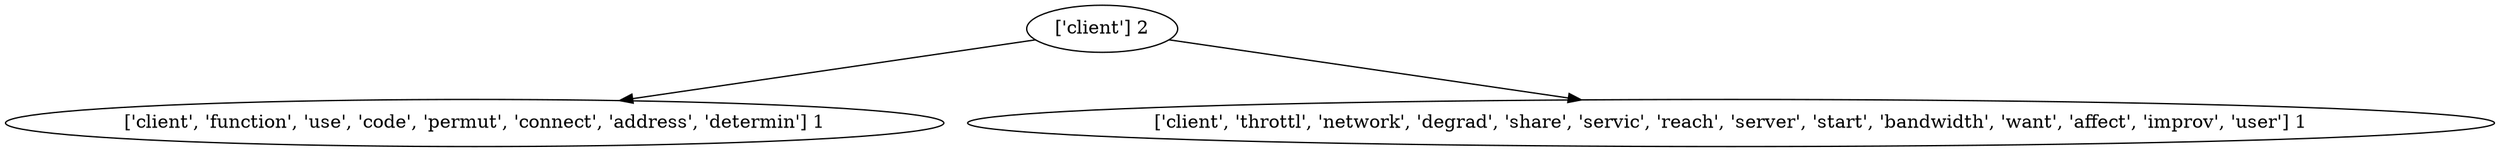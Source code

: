 strict digraph  {
	"['client'] 2" -> "['client', 'function', 'use', 'code', 'permut', 'connect', 'address', 'determin'] 1";
	"['client'] 2" -> "['client', 'throttl', 'network', 'degrad', 'share', 'servic', 'reach', 'server', 'start', 'bandwidth', 'want', 'affect', 'improv', '\
user'] 1";
}
